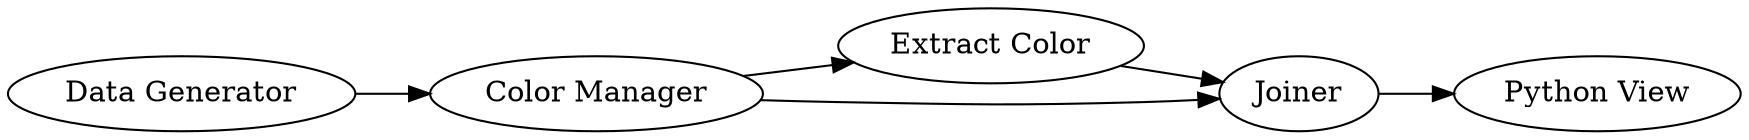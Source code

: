 digraph {
	7 [label="Color Manager"]
	8 [label="Data Generator"]
	10 [label="Extract Color"]
	11 [label=Joiner]
	12 [label="Python View"]
	7 -> 10
	7 -> 11
	8 -> 7
	10 -> 11
	11 -> 12
	rankdir=LR
}
